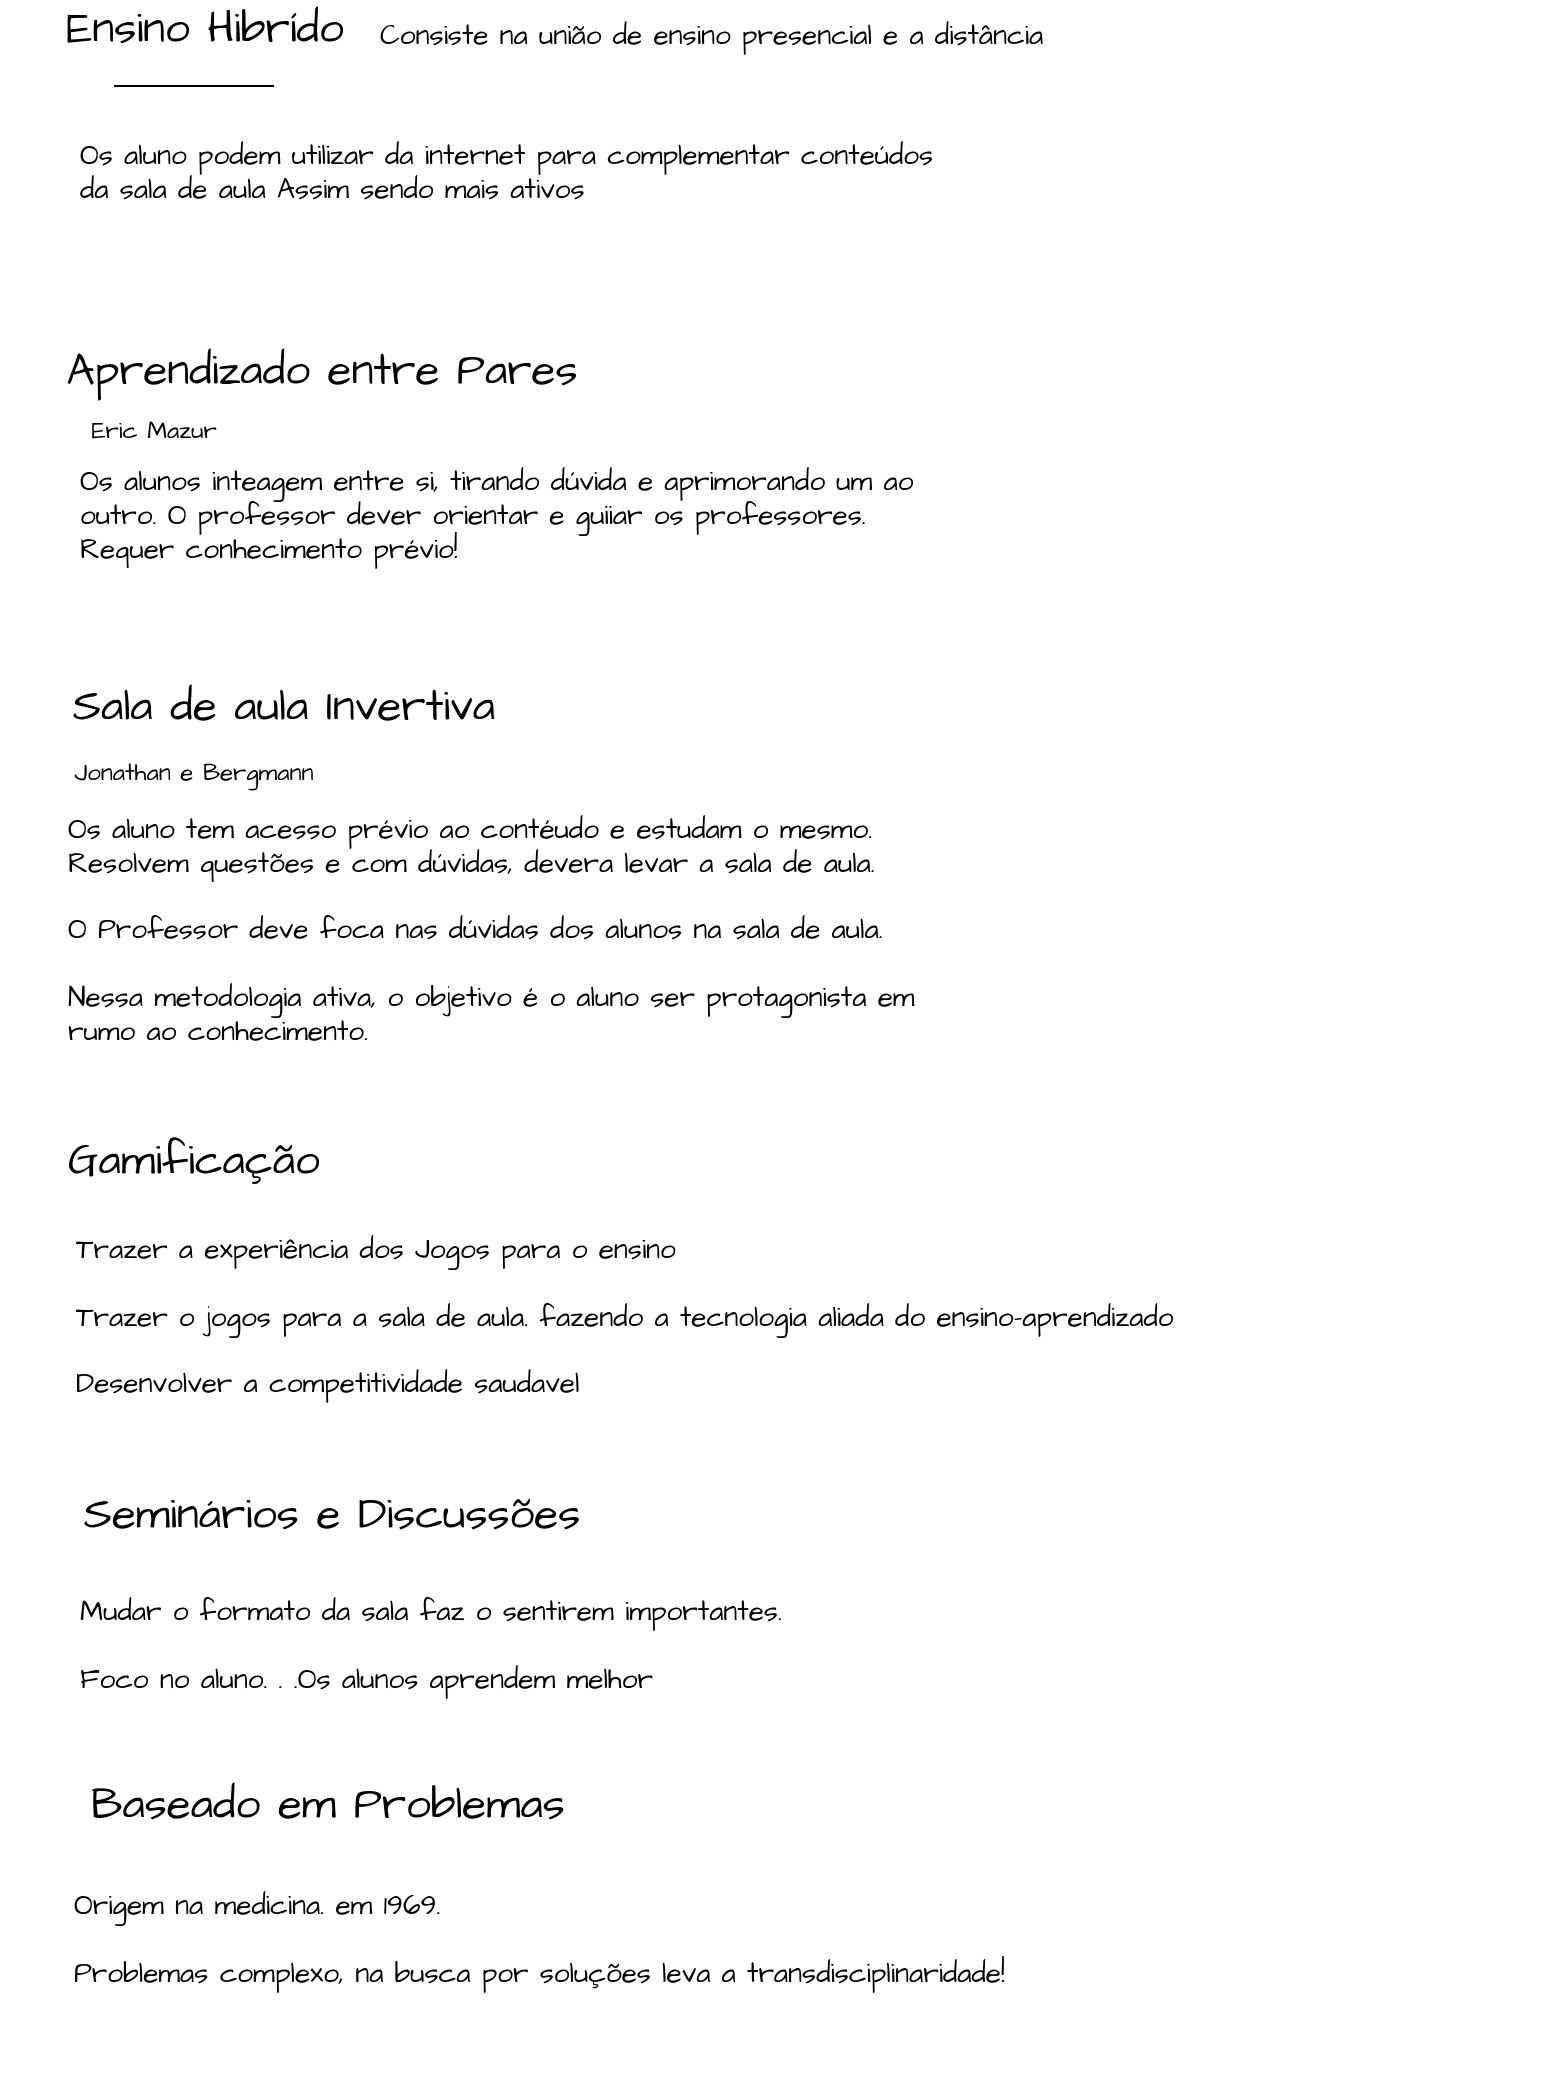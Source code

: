 <mxfile>
    <diagram id="uUiJz2oyCq9kAM-fcgm1" name="Página-1">
        <mxGraphModel dx="1044" dy="634" grid="0" gridSize="10" guides="1" tooltips="1" connect="1" arrows="1" fold="1" page="1" pageScale="1" pageWidth="827" pageHeight="1169" math="0" shadow="0">
            <root>
                <mxCell id="0"/>
                <mxCell id="1" parent="0"/>
                <mxCell id="2" value="Ensino Hibrído" style="text;strokeColor=none;align=center;fillColor=none;html=1;verticalAlign=middle;whiteSpace=wrap;rounded=0;fontFamily=Architects Daughter;fontSource=https%3A%2F%2Ffonts.googleapis.com%2Fcss%3Ffamily%3DArchitects%2BDaughter;fontSize=22;" parent="1" vertex="1">
                    <mxGeometry x="55" y="38" width="167" height="30" as="geometry"/>
                </mxCell>
                <mxCell id="3" value="" style="edgeStyle=none;orthogonalLoop=1;jettySize=auto;html=1;fontFamily=Comic Sans MS;fontSize=22;endArrow=none;endFill=0;" parent="1" edge="1">
                    <mxGeometry width="80" relative="1" as="geometry">
                        <mxPoint x="93.004" y="81.003" as="sourcePoint"/>
                        <mxPoint x="173.004" y="81.003" as="targetPoint"/>
                        <Array as="points"/>
                    </mxGeometry>
                </mxCell>
                <mxCell id="4" value="Consiste na união de ensino presencial e a distância" style="text;strokeColor=none;align=left;fillColor=none;html=1;verticalAlign=middle;whiteSpace=wrap;rounded=0;fontFamily=Architects Daughter;fontSize=14;fontSource=https%3A%2F%2Ffonts.googleapis.com%2Fcss%3Ffamily%3DArchitects%2BDaughter;" parent="1" vertex="1">
                    <mxGeometry x="224" y="41" width="439" height="30" as="geometry"/>
                </mxCell>
                <mxCell id="5" value="Os aluno podem utilizar da internet para complementar conteúdos da sala de aula Assim sendo mais ativos" style="text;strokeColor=none;align=left;fillColor=none;html=1;verticalAlign=middle;whiteSpace=wrap;rounded=0;fontFamily=Architects Daughter;fontSize=14;fontSource=https%3A%2F%2Ffonts.googleapis.com%2Fcss%3Ffamily%3DArchitects%2BDaughter;" parent="1" vertex="1">
                    <mxGeometry x="74" y="109" width="439" height="30" as="geometry"/>
                </mxCell>
                <mxCell id="6" value="Aprendizado entre Pares" style="text;strokeColor=none;align=center;fillColor=none;html=1;verticalAlign=middle;whiteSpace=wrap;rounded=0;fontFamily=Architects Daughter;fontSource=https%3A%2F%2Ffonts.googleapis.com%2Fcss%3Ffamily%3DArchitects%2BDaughter;fontSize=22;" vertex="1" parent="1">
                    <mxGeometry x="63" y="209" width="268" height="30" as="geometry"/>
                </mxCell>
                <mxCell id="7" value="Eric Mazur" style="text;strokeColor=none;align=center;fillColor=none;html=1;verticalAlign=middle;whiteSpace=wrap;rounded=0;fontFamily=Architects Daughter;fontSource=https%3A%2F%2Ffonts.googleapis.com%2Fcss%3Ffamily%3DArchitects%2BDaughter;" vertex="1" parent="1">
                    <mxGeometry x="72" y="239" width="82" height="30" as="geometry"/>
                </mxCell>
                <mxCell id="8" value="Os alunos inteagem entre si, tirando dúvida e aprimorando um ao outro. O professor dever orientar e guiiar os professores. Requer conhecimento prévio!" style="text;strokeColor=none;align=left;fillColor=none;html=1;verticalAlign=middle;whiteSpace=wrap;rounded=0;fontFamily=Architects Daughter;fontSize=14;fontSource=https%3A%2F%2Ffonts.googleapis.com%2Fcss%3Ffamily%3DArchitects%2BDaughter;" vertex="1" parent="1">
                    <mxGeometry x="74" y="281" width="439" height="30" as="geometry"/>
                </mxCell>
                <mxCell id="9" value="Sala de aula Invertiva" style="text;strokeColor=none;align=center;fillColor=none;html=1;verticalAlign=middle;whiteSpace=wrap;rounded=0;fontFamily=Architects Daughter;fontSource=https%3A%2F%2Ffonts.googleapis.com%2Fcss%3Ffamily%3DArchitects%2BDaughter;fontSize=22;" vertex="1" parent="1">
                    <mxGeometry x="44" y="377" width="268" height="30" as="geometry"/>
                </mxCell>
                <mxCell id="11" value="Jonathan e Bergmann" style="text;strokeColor=none;align=center;fillColor=none;html=1;verticalAlign=middle;whiteSpace=wrap;rounded=0;fontFamily=Architects Daughter;fontSource=https%3A%2F%2Ffonts.googleapis.com%2Fcss%3Ffamily%3DArchitects%2BDaughter;" vertex="1" parent="1">
                    <mxGeometry x="63" y="410" width="140" height="30" as="geometry"/>
                </mxCell>
                <mxCell id="12" value="Os aluno tem acesso prévio ao contéudo e estudam o mesmo. Resolvem questões e com dúvidas, devera levar a sala de aula.&amp;nbsp;&lt;br&gt;&lt;br&gt;O Professor deve foca nas dúvidas dos alunos na sala de aula.&amp;nbsp;&lt;br&gt;&lt;br&gt;Nessa metodologia ativa, o objetivo é o aluno ser protagonista em rumo ao conhecimento." style="text;strokeColor=none;align=left;fillColor=none;html=1;verticalAlign=middle;whiteSpace=wrap;rounded=0;fontFamily=Architects Daughter;fontSize=14;fontSource=https%3A%2F%2Ffonts.googleapis.com%2Fcss%3Ffamily%3DArchitects%2BDaughter;" vertex="1" parent="1">
                    <mxGeometry x="68" y="488" width="439" height="30" as="geometry"/>
                </mxCell>
                <mxCell id="14" value="Gamificação" style="text;strokeColor=none;align=center;fillColor=none;html=1;verticalAlign=middle;whiteSpace=wrap;rounded=0;fontFamily=Architects Daughter;fontSource=https%3A%2F%2Ffonts.googleapis.com%2Fcss%3Ffamily%3DArchitects%2BDaughter;fontSize=22;" vertex="1" parent="1">
                    <mxGeometry x="36" y="604" width="194" height="30" as="geometry"/>
                </mxCell>
                <mxCell id="15" value="Trazer a experiência dos Jogos para o ensino&lt;br style=&quot;font-size: 14px;&quot;&gt;&lt;br style=&quot;font-size: 14px;&quot;&gt;&lt;div style=&quot;font-size: 14px;&quot;&gt;Trazer o jogos para a sala de aula. fazendo a tecnologia aliada do ensino-aprendizado&lt;/div&gt;&lt;div style=&quot;font-size: 14px;&quot;&gt;&lt;br style=&quot;font-size: 14px;&quot;&gt;&lt;/div&gt;&lt;div style=&quot;font-size: 14px;&quot;&gt;Desenvolver a competitividade saudavel&lt;/div&gt;" style="text;strokeColor=none;align=left;fillColor=none;html=1;verticalAlign=top;whiteSpace=wrap;rounded=0;fontFamily=Architects Daughter;fontSource=https%3A%2F%2Ffonts.googleapis.com%2Fcss%3Ffamily%3DArchitects%2BDaughter;fontSize=14;" vertex="1" parent="1">
                    <mxGeometry x="72" y="648" width="745" height="105" as="geometry"/>
                </mxCell>
                <mxCell id="16" value="Seminários e Discussões" style="text;strokeColor=none;align=center;fillColor=none;html=1;verticalAlign=middle;whiteSpace=wrap;rounded=0;fontFamily=Architects Daughter;fontSource=https%3A%2F%2Ffonts.googleapis.com%2Fcss%3Ffamily%3DArchitects%2BDaughter;fontSize=22;" vertex="1" parent="1">
                    <mxGeometry x="63" y="781" width="277.5" height="30" as="geometry"/>
                </mxCell>
                <mxCell id="17" value="Mudar o formato da sala faz o sentirem importantes.&lt;br&gt;&lt;br&gt;Foco no aluno. . .Os alunos aprendem melhor" style="text;strokeColor=none;align=left;fillColor=none;html=1;verticalAlign=top;whiteSpace=wrap;rounded=0;fontFamily=Architects Daughter;fontSource=https%3A%2F%2Ffonts.googleapis.com%2Fcss%3Ffamily%3DArchitects%2BDaughter;fontSize=14;" vertex="1" parent="1">
                    <mxGeometry x="74" y="829" width="745" height="105" as="geometry"/>
                </mxCell>
                <mxCell id="18" value="Baseado em Problemas" style="text;strokeColor=none;align=center;fillColor=none;html=1;verticalAlign=middle;whiteSpace=wrap;rounded=0;fontFamily=Architects Daughter;fontSource=https%3A%2F%2Ffonts.googleapis.com%2Fcss%3Ffamily%3DArchitects%2BDaughter;fontSize=22;" vertex="1" parent="1">
                    <mxGeometry x="61" y="926" width="277.5" height="30" as="geometry"/>
                </mxCell>
                <mxCell id="19" value="Origem na medicina. em 1969.&amp;nbsp;&lt;br&gt;&lt;br&gt;Problemas complexo, na busca por soluções leva a transdisciplinaridade!" style="text;strokeColor=none;align=left;fillColor=none;html=1;verticalAlign=top;whiteSpace=wrap;rounded=0;fontFamily=Architects Daughter;fontSource=https%3A%2F%2Ffonts.googleapis.com%2Fcss%3Ffamily%3DArchitects%2BDaughter;fontSize=14;" vertex="1" parent="1">
                    <mxGeometry x="71" y="976" width="745" height="105" as="geometry"/>
                </mxCell>
            </root>
        </mxGraphModel>
    </diagram>
</mxfile>
